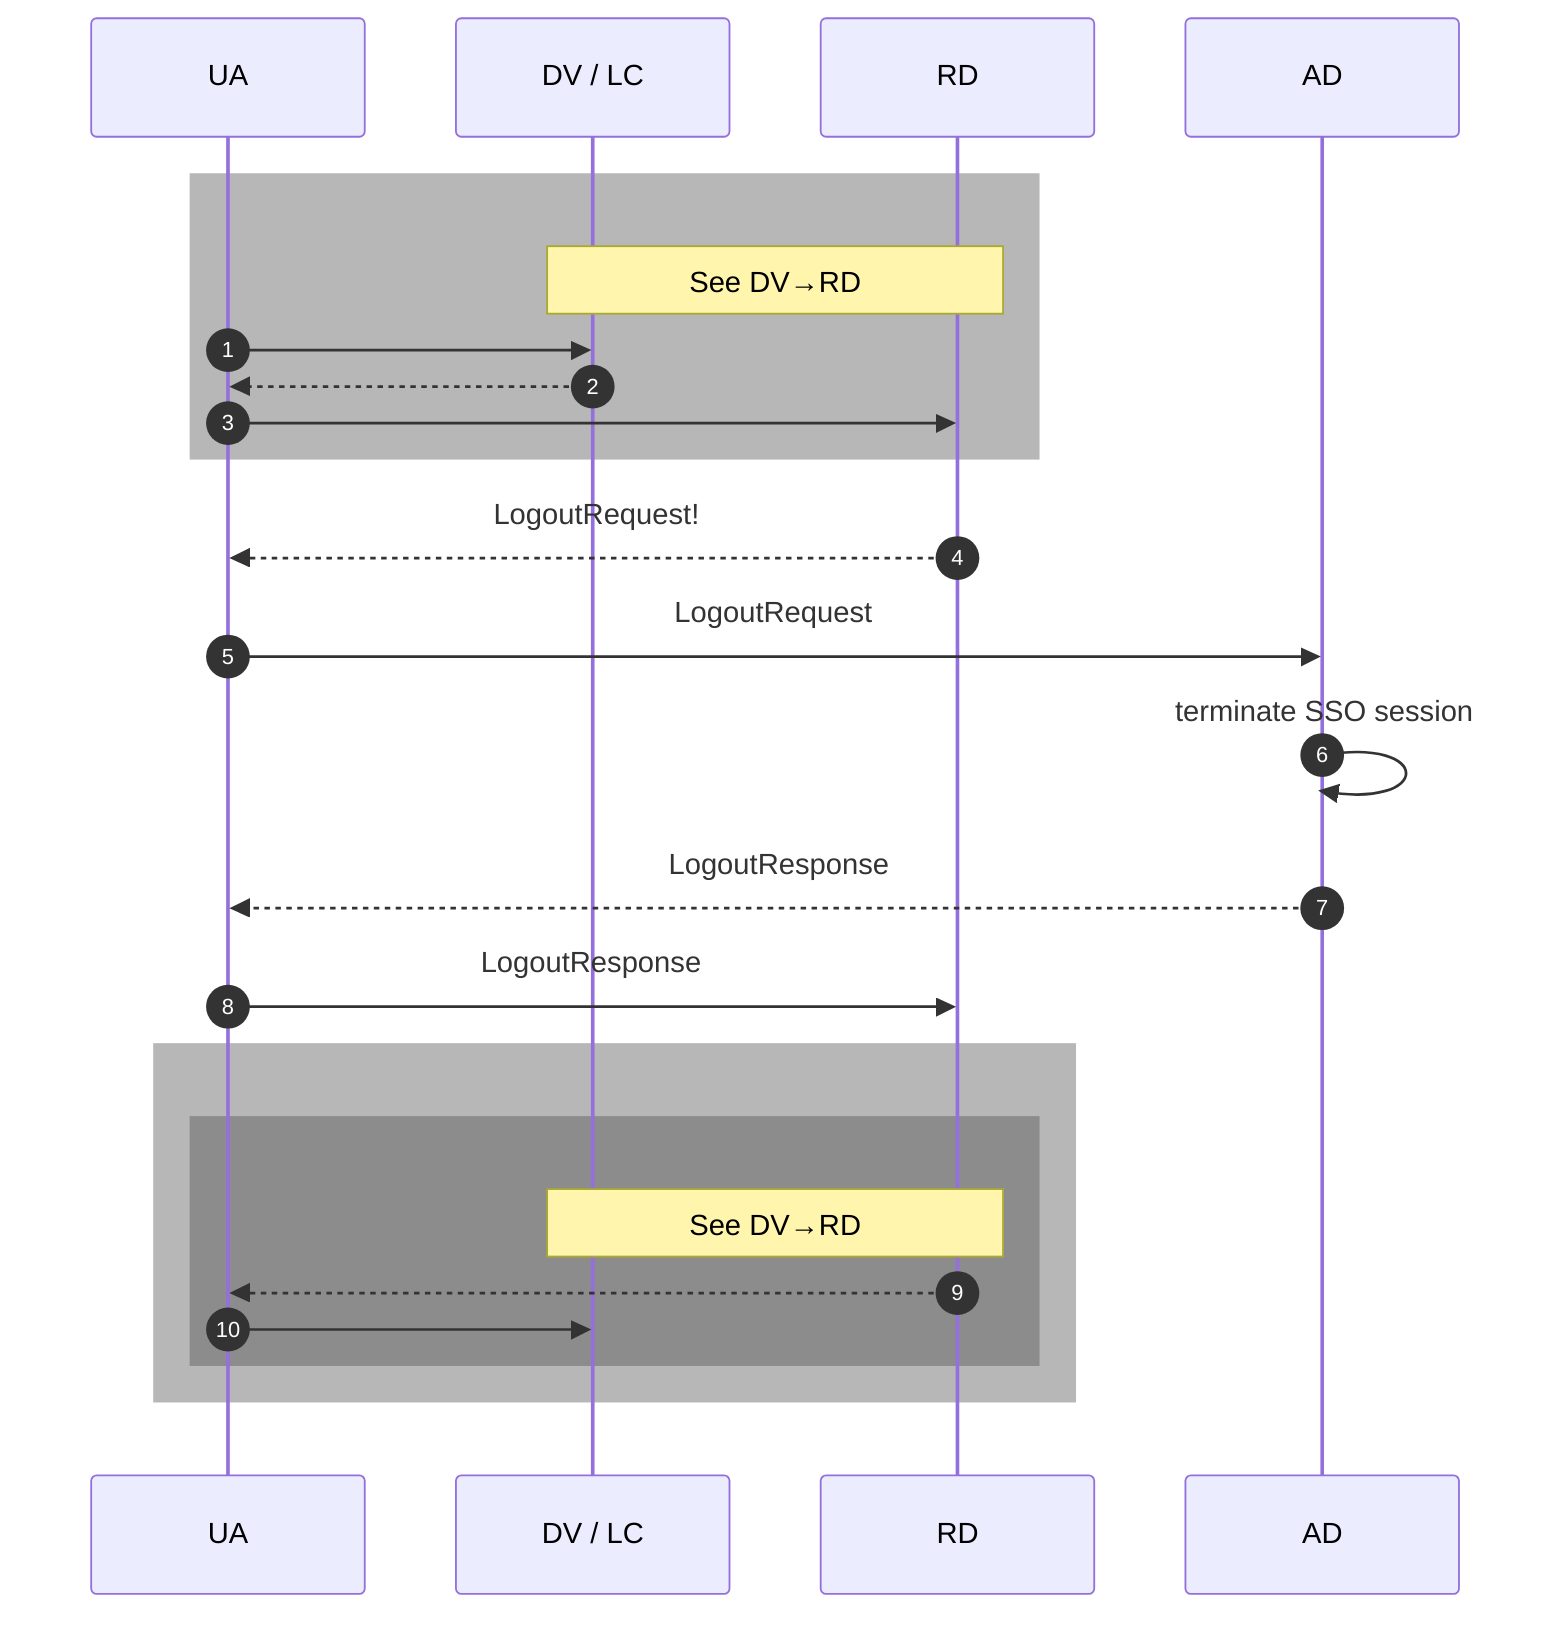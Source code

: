 %%{init: {
    "themeVariables": {"fontSize": "24px"},
    "sequence": {"boxMargin": 20}
}}%%
sequenceDiagram
autonumber
participant A as UA
participant B as DV / LC
participant C as RD
participant E as AD
rect rgba(75, 75, 75,.4)
    Note over B,C: See DV#8594;RD
    A->>B:
    B-->>A:
    A->>C:
end
C-->>A: LogoutRequest!
A->>E: LogoutRequest
E->>E: terminate SSO session
E-->>A: LogoutResponse
A->>C: LogoutResponse
rect rgba(75, 75, 75, .4)
rect rgba(75, 75, 75, .4)
    Note over B,C: See DV#8594;RD
    C-->>A:
    A->>B:
end
end